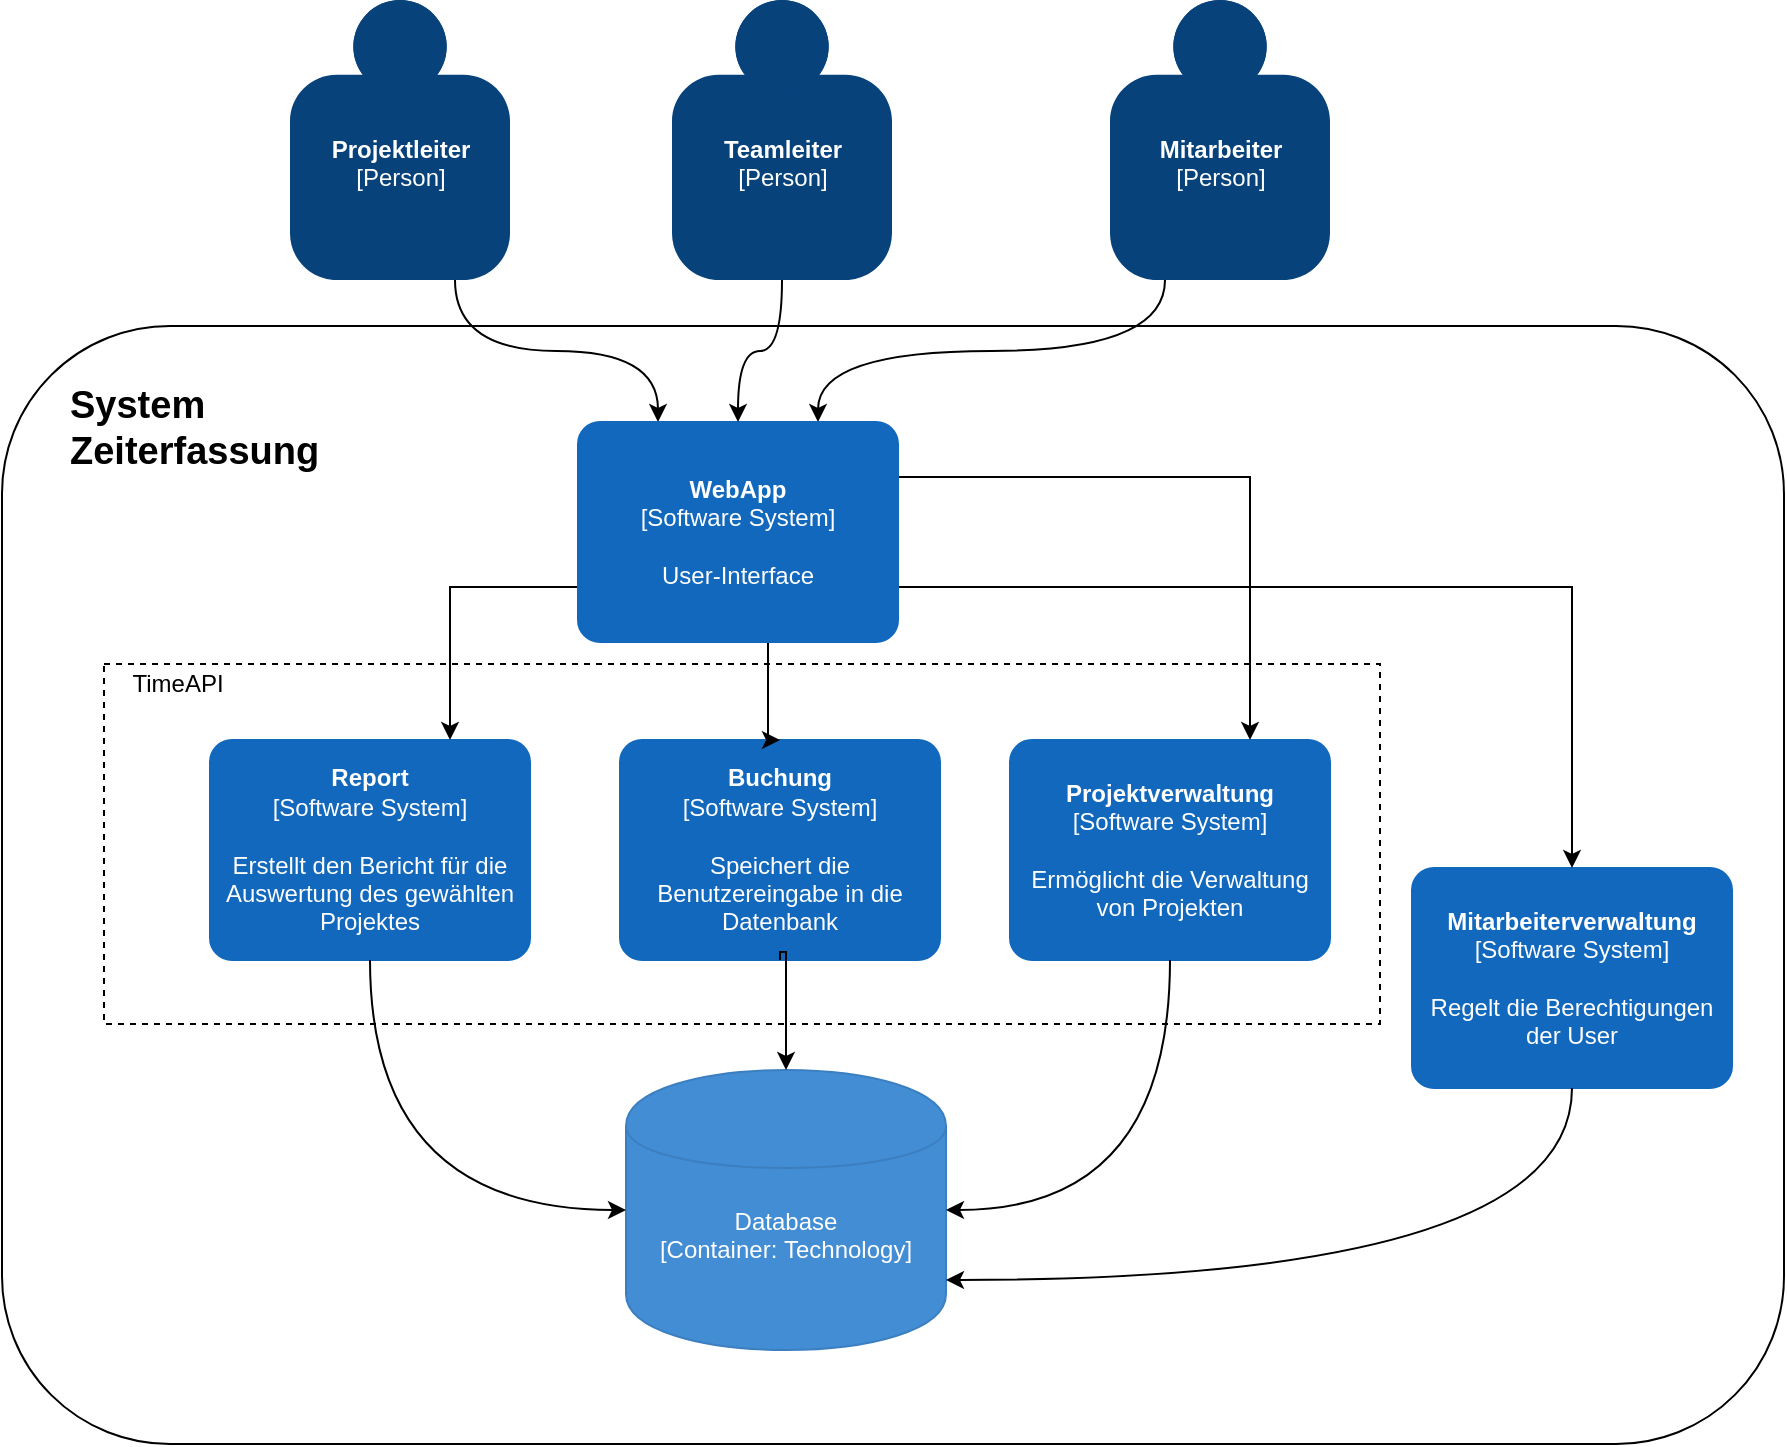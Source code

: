 <mxfile version="14.5.1" type="device" pages="2"><diagram id="5qFD4JpM2goxOqo03bNT" name="Context Diagram"><mxGraphModel dx="1086" dy="966" grid="0" gridSize="10" guides="1" tooltips="1" connect="1" arrows="1" fold="1" page="1" pageScale="1" pageWidth="1169" pageHeight="827" background="none" math="0" shadow="0"><root><mxCell id="0"/><mxCell id="1" parent="0"/><mxCell id="4AjbozqMQPcB2MRHHBZL-32" value="" style="group" parent="1" vertex="1" connectable="0"><mxGeometry x="202" y="194" width="891" height="559" as="geometry"/></mxCell><mxCell id="4AjbozqMQPcB2MRHHBZL-30" value="" style="rounded=1;whiteSpace=wrap;html=1;" parent="4AjbozqMQPcB2MRHHBZL-32" vertex="1"><mxGeometry width="891" height="559" as="geometry"/></mxCell><mxCell id="pLEovjL_CXVnSaONK0cD-3" value="" style="rounded=0;whiteSpace=wrap;html=1;dashed=1;" parent="4AjbozqMQPcB2MRHHBZL-32" vertex="1"><mxGeometry x="51" y="169" width="638" height="180" as="geometry"/></mxCell><mxCell id="4AjbozqMQPcB2MRHHBZL-31" value="System&lt;br&gt;Zeiterfassung" style="text;html=1;strokeColor=none;fillColor=none;align=left;verticalAlign=middle;whiteSpace=wrap;rounded=0;fontSize=19;fontStyle=1" parent="4AjbozqMQPcB2MRHHBZL-32" vertex="1"><mxGeometry x="32" y="41" width="131" height="20" as="geometry"/></mxCell><object placeholders="1" c4Name="Mitarbeiterverwaltung" c4Type="Software System" c4Description="Regelt die Berechtigungen der User" label="&lt;b&gt;%c4Name%&lt;/b&gt;&lt;div&gt;[%c4Type%]&lt;/div&gt;&lt;br&gt;&lt;div&gt;%c4Description%&lt;/div&gt;" id="4AjbozqMQPcB2MRHHBZL-10"><mxCell style="rounded=1;whiteSpace=wrap;html=1;labelBackgroundColor=none;fillColor=#1168BD;fontColor=#ffffff;align=center;arcSize=10;strokeColor=#1168BD;metaEdit=1;metaData={&quot;c4Type&quot;:{&quot;editable&quot;:false}};points=[[0.25,0,0],[0.5,0,0],[0.75,0,0],[1,0.25,0],[1,0.5,0],[1,0.75,0],[0.75,1,0],[0.5,1,0],[0.25,1,0],[0,0.75,0],[0,0.5,0],[0,0.25,0]];" parent="4AjbozqMQPcB2MRHHBZL-32" vertex="1"><mxGeometry x="705" y="271" width="160" height="110.0" as="geometry"/></mxCell></object><object placeholders="1" c4Name="Projektverwaltung" c4Type="Software System" c4Description="Ermöglicht die Verwaltung von Projekten" label="&lt;b&gt;%c4Name%&lt;/b&gt;&lt;div&gt;[%c4Type%]&lt;/div&gt;&lt;br&gt;&lt;div&gt;%c4Description%&lt;/div&gt;" id="4AjbozqMQPcB2MRHHBZL-24"><mxCell style="rounded=1;whiteSpace=wrap;html=1;labelBackgroundColor=none;fillColor=#1168BD;fontColor=#ffffff;align=center;arcSize=10;strokeColor=#1168BD;metaEdit=1;metaData={&quot;c4Type&quot;:{&quot;editable&quot;:false}};points=[[0.25,0,0],[0.5,0,0],[0.75,0,0],[1,0.25,0],[1,0.5,0],[1,0.75,0],[0.75,1,0],[0.5,1,0],[0.25,1,0],[0,0.75,0],[0,0.5,0],[0,0.25,0]];" parent="4AjbozqMQPcB2MRHHBZL-32" vertex="1"><mxGeometry x="504" y="207" width="160" height="110.0" as="geometry"/></mxCell></object><object placeholders="1" c4Name="Buchung" c4Type="Software System" c4Description="Speichert die Benutzereingabe in die Datenbank" label="&lt;b&gt;%c4Name%&lt;/b&gt;&lt;div&gt;[%c4Type%]&lt;/div&gt;&lt;br&gt;&lt;div&gt;%c4Description%&lt;/div&gt;" id="4AjbozqMQPcB2MRHHBZL-9"><mxCell style="rounded=1;whiteSpace=wrap;html=1;labelBackgroundColor=none;fillColor=#1168BD;fontColor=#ffffff;align=center;arcSize=10;strokeColor=#1168BD;metaEdit=1;metaData={&quot;c4Type&quot;:{&quot;editable&quot;:false}};points=[[0.25,0,0],[0.5,0,0],[0.75,0,0],[1,0.25,0],[1,0.5,0],[1,0.75,0],[0.75,1,0],[0.5,1,0],[0.25,1,0],[0,0.75,0],[0,0.5,0],[0,0.25,0]];" parent="4AjbozqMQPcB2MRHHBZL-32" vertex="1"><mxGeometry x="309" y="207" width="160" height="110.0" as="geometry"/></mxCell></object><object placeholders="1" c4Name="Report" c4Type="Software System" c4Description="Erstellt den Bericht für die Auswertung des gewählten Projektes" label="&lt;b&gt;%c4Name%&lt;/b&gt;&lt;div&gt;[%c4Type%]&lt;/div&gt;&lt;br&gt;&lt;div&gt;%c4Description%&lt;/div&gt;" id="4AjbozqMQPcB2MRHHBZL-14"><mxCell style="rounded=1;whiteSpace=wrap;html=1;labelBackgroundColor=none;fillColor=#1168BD;fontColor=#ffffff;align=center;arcSize=10;strokeColor=#1168BD;metaEdit=1;metaData={&quot;c4Type&quot;:{&quot;editable&quot;:false}};points=[[0.25,0,0],[0.5,0,0],[0.75,0,0],[1,0.25,0],[1,0.5,0],[1,0.75,0],[0.75,1,0],[0.5,1,0],[0.25,1,0],[0,0.75,0],[0,0.5,0],[0,0.25,0]];" parent="4AjbozqMQPcB2MRHHBZL-32" vertex="1"><mxGeometry x="104" y="207" width="160" height="110.0" as="geometry"/></mxCell></object><mxCell id="pLEovjL_CXVnSaONK0cD-4" value="TimeAPI" style="text;html=1;strokeColor=none;fillColor=none;align=center;verticalAlign=middle;whiteSpace=wrap;rounded=0;dashed=1;" parent="4AjbozqMQPcB2MRHHBZL-32" vertex="1"><mxGeometry x="51" y="169" width="74" height="20" as="geometry"/></mxCell><mxCell id="4AjbozqMQPcB2MRHHBZL-16" style="edgeStyle=orthogonalEdgeStyle;orthogonalLoop=1;jettySize=auto;html=1;exitX=0.25;exitY=1;exitDx=0;exitDy=0;exitPerimeter=0;entryX=0.75;entryY=0;entryDx=0;entryDy=0;entryPerimeter=0;curved=1;" parent="1" source="4AjbozqMQPcB2MRHHBZL-5" target="4AjbozqMQPcB2MRHHBZL-11" edge="1"><mxGeometry relative="1" as="geometry"/></mxCell><object placeholders="1" c4Name="Mitarbeiter" c4Type="Person" c4Description="" label="&lt;b&gt;%c4Name%&lt;/b&gt;&lt;div&gt;[%c4Type%]&lt;/div&gt;&lt;br&gt;&lt;div&gt;%c4Description%&lt;/div&gt;" id="4AjbozqMQPcB2MRHHBZL-5"><mxCell style="html=1;dashed=0;whitespace=wrap;fillColor=#08427b;strokeColor=none;fontColor=#ffffff;shape=mxgraph.c4.person;align=center;metaEdit=1;points=[[0.5,0,0],[1,0.5,0],[1,0.75,0],[0.75,1,0],[0.5,1,0],[0.25,1,0],[0,0.75,0],[0,0.5,0]];metaData={&quot;c4Type&quot;:{&quot;editable&quot;:false}};" parent="1" vertex="1"><mxGeometry x="756" y="31" width="110.0" height="140" as="geometry"/></mxCell></object><mxCell id="4AjbozqMQPcB2MRHHBZL-18" style="edgeStyle=orthogonalEdgeStyle;orthogonalLoop=1;jettySize=auto;html=1;exitX=0.75;exitY=1;exitDx=0;exitDy=0;exitPerimeter=0;entryX=0.25;entryY=0;entryDx=0;entryDy=0;entryPerimeter=0;curved=1;" parent="1" source="4AjbozqMQPcB2MRHHBZL-6" target="4AjbozqMQPcB2MRHHBZL-11" edge="1"><mxGeometry relative="1" as="geometry"/></mxCell><object placeholders="1" c4Name="Projektleiter" c4Type="Person" c4Description="" label="&lt;b&gt;%c4Name%&lt;/b&gt;&lt;div&gt;[%c4Type%]&lt;/div&gt;&lt;br&gt;&lt;div&gt;%c4Description%&lt;/div&gt;" id="4AjbozqMQPcB2MRHHBZL-6"><mxCell style="html=1;dashed=0;whitespace=wrap;fillColor=#08427b;strokeColor=none;fontColor=#ffffff;shape=mxgraph.c4.person;align=center;metaEdit=1;points=[[0.5,0,0],[1,0.5,0],[1,0.75,0],[0.75,1,0],[0.5,1,0],[0.25,1,0],[0,0.75,0],[0,0.5,0]];metaData={&quot;c4Type&quot;:{&quot;editable&quot;:false}};" parent="1" vertex="1"><mxGeometry x="346" y="31" width="110.0" height="140" as="geometry"/></mxCell></object><object placeholders="1" c4Type="Database" c4Technology="Technology" c4Description="" label="%c4Type%&lt;div&gt;[Container:&amp;nbsp;%c4Technology%]&lt;/div&gt;&lt;br&gt;&lt;div&gt;%c4Description%&lt;/div&gt;" id="4AjbozqMQPcB2MRHHBZL-7"><mxCell style="shape=cylinder;whiteSpace=wrap;html=1;boundedLbl=1;rounded=0;labelBackgroundColor=none;fillColor=#438DD5;fontSize=12;fontColor=#ffffff;align=center;strokeColor=#3C7FC0;metaEdit=1;points=[[0.5,0,0],[1,0.25,0],[1,0.5,0],[1,0.75,0],[0.5,1,0],[0,0.75,0],[0,0.5,0],[0,0.25,0]];metaData={&quot;c4Type&quot;:{&quot;editable&quot;:false}};" parent="1" vertex="1"><mxGeometry x="514" y="566" width="160" height="140" as="geometry"/></mxCell></object><mxCell id="4AjbozqMQPcB2MRHHBZL-23" style="edgeStyle=orthogonalEdgeStyle;orthogonalLoop=1;jettySize=auto;html=1;exitX=0.5;exitY=1;exitDx=0;exitDy=0;exitPerimeter=0;rounded=0;" parent="1" source="4AjbozqMQPcB2MRHHBZL-9" target="4AjbozqMQPcB2MRHHBZL-7" edge="1"><mxGeometry relative="1" as="geometry"><Array as="points"><mxPoint x="594" y="507"/></Array></mxGeometry></mxCell><mxCell id="4AjbozqMQPcB2MRHHBZL-19" style="edgeStyle=orthogonalEdgeStyle;rounded=0;orthogonalLoop=1;jettySize=auto;html=1;exitX=0;exitY=0.75;exitDx=0;exitDy=0;exitPerimeter=0;entryX=0.75;entryY=0;entryDx=0;entryDy=0;entryPerimeter=0;" parent="1" source="4AjbozqMQPcB2MRHHBZL-11" target="4AjbozqMQPcB2MRHHBZL-14" edge="1"><mxGeometry relative="1" as="geometry"/></mxCell><mxCell id="4AjbozqMQPcB2MRHHBZL-20" style="edgeStyle=orthogonalEdgeStyle;rounded=0;orthogonalLoop=1;jettySize=auto;html=1;exitX=0.5;exitY=1;exitDx=0;exitDy=0;exitPerimeter=0;entryX=0.5;entryY=0;entryDx=0;entryDy=0;entryPerimeter=0;" parent="1" source="4AjbozqMQPcB2MRHHBZL-11" target="4AjbozqMQPcB2MRHHBZL-9" edge="1"><mxGeometry relative="1" as="geometry"><Array as="points"><mxPoint x="585" y="352"/></Array></mxGeometry></mxCell><mxCell id="4AjbozqMQPcB2MRHHBZL-21" style="edgeStyle=orthogonalEdgeStyle;rounded=0;orthogonalLoop=1;jettySize=auto;html=1;exitX=1;exitY=0.75;exitDx=0;exitDy=0;exitPerimeter=0;entryX=0.5;entryY=0;entryDx=0;entryDy=0;entryPerimeter=0;" parent="1" source="4AjbozqMQPcB2MRHHBZL-11" target="4AjbozqMQPcB2MRHHBZL-10" edge="1"><mxGeometry relative="1" as="geometry"/></mxCell><mxCell id="4AjbozqMQPcB2MRHHBZL-26" style="edgeStyle=orthogonalEdgeStyle;rounded=0;orthogonalLoop=1;jettySize=auto;html=1;exitX=1;exitY=0.25;exitDx=0;exitDy=0;exitPerimeter=0;entryX=0.75;entryY=0;entryDx=0;entryDy=0;entryPerimeter=0;" parent="1" source="4AjbozqMQPcB2MRHHBZL-11" target="4AjbozqMQPcB2MRHHBZL-24" edge="1"><mxGeometry relative="1" as="geometry"/></mxCell><object placeholders="1" c4Name="WebApp" c4Type="Software System" c4Description="User-Interface" label="&lt;b&gt;%c4Name%&lt;/b&gt;&lt;div&gt;[%c4Type%]&lt;/div&gt;&lt;br&gt;&lt;div&gt;%c4Description%&lt;/div&gt;" id="4AjbozqMQPcB2MRHHBZL-11"><mxCell style="rounded=1;whiteSpace=wrap;html=1;labelBackgroundColor=none;fillColor=#1168BD;fontColor=#ffffff;align=center;arcSize=10;strokeColor=#1168BD;metaEdit=1;metaData={&quot;c4Type&quot;:{&quot;editable&quot;:false}};points=[[0.25,0,0],[0.5,0,0],[0.75,0,0],[1,0.25,0],[1,0.5,0],[1,0.75,0],[0.75,1,0],[0.5,1,0],[0.25,1,0],[0,0.75,0],[0,0.5,0],[0,0.25,0]];" parent="1" vertex="1"><mxGeometry x="490" y="242" width="160" height="110.0" as="geometry"/></mxCell></object><mxCell id="4AjbozqMQPcB2MRHHBZL-17" style="edgeStyle=orthogonalEdgeStyle;orthogonalLoop=1;jettySize=auto;html=1;exitX=0.5;exitY=1;exitDx=0;exitDy=0;exitPerimeter=0;entryX=0.5;entryY=0;entryDx=0;entryDy=0;entryPerimeter=0;curved=1;" parent="1" source="4AjbozqMQPcB2MRHHBZL-13" target="4AjbozqMQPcB2MRHHBZL-11" edge="1"><mxGeometry relative="1" as="geometry"/></mxCell><object placeholders="1" c4Name="Teamleiter" c4Type="Person" c4Description="" label="&lt;b&gt;%c4Name%&lt;/b&gt;&lt;div&gt;[%c4Type%]&lt;/div&gt;&lt;br&gt;&lt;div&gt;%c4Description%&lt;/div&gt;" id="4AjbozqMQPcB2MRHHBZL-13"><mxCell style="html=1;dashed=0;whitespace=wrap;fillColor=#08427b;strokeColor=none;fontColor=#ffffff;shape=mxgraph.c4.person;align=center;metaEdit=1;points=[[0.5,0,0],[1,0.5,0],[1,0.75,0],[0.75,1,0],[0.5,1,0],[0.25,1,0],[0,0.75,0],[0,0.5,0]];metaData={&quot;c4Type&quot;:{&quot;editable&quot;:false}};" parent="1" vertex="1"><mxGeometry x="537" y="31" width="110.0" height="140" as="geometry"/></mxCell></object><mxCell id="4AjbozqMQPcB2MRHHBZL-22" style="edgeStyle=orthogonalEdgeStyle;curved=1;orthogonalLoop=1;jettySize=auto;html=1;exitX=0.5;exitY=1;exitDx=0;exitDy=0;exitPerimeter=0;entryX=0;entryY=0.5;entryDx=0;entryDy=0;entryPerimeter=0;" parent="1" source="4AjbozqMQPcB2MRHHBZL-14" target="4AjbozqMQPcB2MRHHBZL-7" edge="1"><mxGeometry relative="1" as="geometry"/></mxCell><mxCell id="pLEovjL_CXVnSaONK0cD-1" style="edgeStyle=orthogonalEdgeStyle;curved=1;orthogonalLoop=1;jettySize=auto;html=1;exitX=0.5;exitY=1;exitDx=0;exitDy=0;exitPerimeter=0;entryX=1;entryY=0.5;entryDx=0;entryDy=0;entryPerimeter=0;" parent="1" source="4AjbozqMQPcB2MRHHBZL-24" target="4AjbozqMQPcB2MRHHBZL-7" edge="1"><mxGeometry relative="1" as="geometry"/></mxCell><mxCell id="pLEovjL_CXVnSaONK0cD-2" style="edgeStyle=orthogonalEdgeStyle;curved=1;orthogonalLoop=1;jettySize=auto;html=1;exitX=0.5;exitY=1;exitDx=0;exitDy=0;exitPerimeter=0;entryX=1;entryY=0.75;entryDx=0;entryDy=0;entryPerimeter=0;" parent="1" source="4AjbozqMQPcB2MRHHBZL-10" target="4AjbozqMQPcB2MRHHBZL-7" edge="1"><mxGeometry relative="1" as="geometry"/></mxCell></root></mxGraphModel></diagram><diagram id="czJ3ueDStt_PzBULr8D6" name="Component TimeAPI"><mxGraphModel dx="1086" dy="966" grid="0" gridSize="10" guides="1" tooltips="1" connect="1" arrows="1" fold="1" page="1" pageScale="1" pageWidth="1169" pageHeight="827" math="0" shadow="0"><root><mxCell id="HX8NCZyf33osxFxMne1w-0"/><mxCell id="HX8NCZyf33osxFxMne1w-1" parent="HX8NCZyf33osxFxMne1w-0"/><mxCell id="lBzCFIp2OgfqnTFmpWmb-30" value="" style="rounded=1;whiteSpace=wrap;html=1;dashed=1;" parent="HX8NCZyf33osxFxMne1w-1" vertex="1"><mxGeometry x="80" y="146" width="1026" height="509" as="geometry"/></mxCell><object placeholders="1" c4Type="Database" c4Technology="MySQL" c4Description="Holds information of project and employees" label="%c4Type%&lt;div&gt;[Container:&amp;nbsp;%c4Technology%]&lt;/div&gt;&lt;br&gt;&lt;div&gt;%c4Description%&lt;/div&gt;" id="lBzCFIp2OgfqnTFmpWmb-7"><mxCell style="shape=cylinder;whiteSpace=wrap;html=1;boundedLbl=1;rounded=0;labelBackgroundColor=none;fillColor=#438DD5;fontSize=12;fontColor=#ffffff;align=center;strokeColor=#3C7FC0;metaEdit=1;points=[[0.5,0,0],[1,0.25,0],[1,0.5,0],[1,0.75,0],[0.5,1,0],[0,0.75,0],[0,0.5,0],[0,0.25,0]];metaData={&quot;c4Type&quot;:{&quot;editable&quot;:false}};" parent="HX8NCZyf33osxFxMne1w-1" vertex="1"><mxGeometry x="121" y="670" width="160" height="140" as="geometry"/></mxCell></object><mxCell id="lBzCFIp2OgfqnTFmpWmb-33" style="edgeStyle=orthogonalEdgeStyle;orthogonalLoop=1;jettySize=auto;html=1;exitX=0.5;exitY=1;exitDx=0;exitDy=0;exitPerimeter=0;curved=1;" parent="HX8NCZyf33osxFxMne1w-1" source="lBzCFIp2OgfqnTFmpWmb-16" target="lBzCFIp2OgfqnTFmpWmb-23" edge="1"><mxGeometry relative="1" as="geometry"/></mxCell><mxCell id="Td7ucMdze2ozbZChtVSD-3" value="https" style="edgeLabel;html=1;align=center;verticalAlign=middle;resizable=0;points=[];" parent="lBzCFIp2OgfqnTFmpWmb-33" vertex="1" connectable="0"><mxGeometry x="-0.148" y="-2" relative="1" as="geometry"><mxPoint as="offset"/></mxGeometry></mxCell><mxCell id="lBzCFIp2OgfqnTFmpWmb-38" style="edgeStyle=orthogonalEdgeStyle;curved=1;orthogonalLoop=1;jettySize=auto;html=1;exitX=1;exitY=0.25;exitDx=0;exitDy=0;exitPerimeter=0;" parent="HX8NCZyf33osxFxMne1w-1" source="lBzCFIp2OgfqnTFmpWmb-16" target="lBzCFIp2OgfqnTFmpWmb-25" edge="1"><mxGeometry relative="1" as="geometry"/></mxCell><mxCell id="lBzCFIp2OgfqnTFmpWmb-39" style="edgeStyle=orthogonalEdgeStyle;curved=1;orthogonalLoop=1;jettySize=auto;html=1;exitX=0.5;exitY=1;exitDx=0;exitDy=0;exitPerimeter=0;" parent="HX8NCZyf33osxFxMne1w-1" source="lBzCFIp2OgfqnTFmpWmb-16" target="lBzCFIp2OgfqnTFmpWmb-27" edge="1"><mxGeometry relative="1" as="geometry"/></mxCell><mxCell id="Td7ucMdze2ozbZChtVSD-4" value="https" style="edgeLabel;html=1;align=center;verticalAlign=middle;resizable=0;points=[];" parent="lBzCFIp2OgfqnTFmpWmb-39" vertex="1" connectable="0"><mxGeometry x="0.313" y="9" relative="1" as="geometry"><mxPoint as="offset"/></mxGeometry></mxCell><object placeholders="1" c4Name="WebApp" c4Type="Software System" c4Description="User-Interface" label="&lt;b&gt;%c4Name%&lt;/b&gt;&lt;div&gt;[%c4Type%]&lt;/div&gt;&lt;br&gt;&lt;div&gt;%c4Description%&lt;/div&gt;" id="lBzCFIp2OgfqnTFmpWmb-16"><mxCell style="rounded=1;whiteSpace=wrap;html=1;labelBackgroundColor=none;fillColor=#1168BD;fontColor=#ffffff;align=center;arcSize=10;strokeColor=#1168BD;metaEdit=1;metaData={&quot;c4Type&quot;:{&quot;editable&quot;:false}};points=[[0.25,0,0],[0.5,0,0],[0.75,0,0],[1,0.25,0],[1,0.5,0],[1,0.75,0],[0.75,1,0],[0.5,1,0],[0.25,1,0],[0,0.75,0],[0,0.5,0],[0,0.25,0]];" parent="HX8NCZyf33osxFxMne1w-1" vertex="1"><mxGeometry x="466" y="16" width="160" height="110.0" as="geometry"/></mxCell></object><mxCell id="lBzCFIp2OgfqnTFmpWmb-36" style="edgeStyle=orthogonalEdgeStyle;curved=1;orthogonalLoop=1;jettySize=auto;html=1;exitX=0.5;exitY=1;exitDx=0;exitDy=0;exitPerimeter=0;entryX=0;entryY=0.5;entryDx=0;entryDy=0;entryPerimeter=0;" parent="HX8NCZyf33osxFxMne1w-1" source="lBzCFIp2OgfqnTFmpWmb-23" target="lBzCFIp2OgfqnTFmpWmb-26" edge="1"><mxGeometry relative="1" as="geometry"/></mxCell><mxCell id="Td7ucMdze2ozbZChtVSD-1" value="https" style="edgeLabel;html=1;align=center;verticalAlign=middle;resizable=0;points=[];" parent="lBzCFIp2OgfqnTFmpWmb-36" vertex="1" connectable="0"><mxGeometry x="0.074" y="35" relative="1" as="geometry"><mxPoint as="offset"/></mxGeometry></mxCell><object placeholders="1" c4Name="Project Controller" c4Type="Component" c4Technology="php" c4Description="Allows to create and access projects" label="&lt;b&gt;%c4Name%&lt;/b&gt;&lt;div&gt;[%c4Type%: %c4Technology%]&lt;/div&gt;&lt;br&gt;&lt;div&gt;%c4Description%&lt;/div&gt;" id="lBzCFIp2OgfqnTFmpWmb-23"><mxCell style="rounded=1;whiteSpace=wrap;html=1;labelBackgroundColor=none;fillColor=#85BBF0;fontColor=#ffffff;align=center;arcSize=10;strokeColor=#78A8D8;metaEdit=1;metaData={&quot;c4Type&quot;:{&quot;editable&quot;:false}};points=[[0.25,0,0],[0.5,0,0],[0.75,0,0],[1,0.25,0],[1,0.5,0],[1,0.75,0],[0.75,1,0],[0.5,1,0],[0.25,1,0],[0,0.75,0],[0,0.5,0],[0,0.25,0]];" parent="HX8NCZyf33osxFxMne1w-1" vertex="1"><mxGeometry x="201" y="327" width="160" height="110.0" as="geometry"/></mxCell></object><object placeholders="1" c4Name="Sing in Service" c4Type="Component" c4Technology="Auth0" c4Description="Sing in Service: Allows the user to the secret spaces" label="&lt;b&gt;%c4Name%&lt;/b&gt;&lt;div&gt;[%c4Type%: %c4Technology%]&lt;/div&gt;&lt;br&gt;&lt;div&gt;%c4Description%&lt;/div&gt;" id="lBzCFIp2OgfqnTFmpWmb-25"><mxCell style="rounded=1;whiteSpace=wrap;html=1;labelBackgroundColor=none;fillColor=#85BBF0;fontColor=#ffffff;align=center;arcSize=10;strokeColor=#78A8D8;metaEdit=1;metaData={&quot;c4Type&quot;:{&quot;editable&quot;:false}};points=[[0.25,0,0],[0.5,0,0],[0.75,0,0],[1,0.25,0],[1,0.5,0],[1,0.75,0],[0.75,1,0],[0.5,1,0],[0.25,1,0],[0,0.75,0],[0,0.5,0],[0,0.25,0]];" parent="HX8NCZyf33osxFxMne1w-1" vertex="1"><mxGeometry x="843" y="160" width="160" height="110.0" as="geometry"/></mxCell></object><mxCell id="lBzCFIp2OgfqnTFmpWmb-37" style="edgeStyle=orthogonalEdgeStyle;curved=1;orthogonalLoop=1;jettySize=auto;html=1;exitX=0.5;exitY=1;exitDx=0;exitDy=0;exitPerimeter=0;entryX=1.006;entryY=0.579;entryDx=0;entryDy=0;entryPerimeter=0;" parent="HX8NCZyf33osxFxMne1w-1" source="lBzCFIp2OgfqnTFmpWmb-26" target="lBzCFIp2OgfqnTFmpWmb-7" edge="1"><mxGeometry relative="1" as="geometry"/></mxCell><mxCell id="Td7ucMdze2ozbZChtVSD-0" value="https/PDO" style="edgeLabel;html=1;align=center;verticalAlign=middle;resizable=0;points=[];" parent="lBzCFIp2OgfqnTFmpWmb-37" vertex="1" connectable="0"><mxGeometry x="0.27" y="-12" relative="1" as="geometry"><mxPoint as="offset"/></mxGeometry></mxCell><object placeholders="1" c4Name="Database Controller" c4Type="Component" c4Technology="php" c4Description="Makes data persistent and connect to stored data" label="&lt;b&gt;%c4Name%&lt;/b&gt;&lt;div&gt;[%c4Type%: %c4Technology%]&lt;/div&gt;&lt;br&gt;&lt;div&gt;%c4Description%&lt;/div&gt;" id="lBzCFIp2OgfqnTFmpWmb-26"><mxCell style="rounded=1;whiteSpace=wrap;html=1;labelBackgroundColor=none;fillColor=#85BBF0;fontColor=#ffffff;align=center;arcSize=10;strokeColor=#78A8D8;metaEdit=1;metaData={&quot;c4Type&quot;:{&quot;editable&quot;:false}};points=[[0.25,0,0],[0.5,0,0],[0.75,0,0],[1,0.25,0],[1,0.5,0],[1,0.75,0],[0.75,1,0],[0.5,1,0],[0.25,1,0],[0,0.75,0],[0,0.5,0],[0,0.25,0]];" parent="HX8NCZyf33osxFxMne1w-1" vertex="1"><mxGeometry x="475" y="514" width="160" height="110.0" as="geometry"/></mxCell></object><mxCell id="lBzCFIp2OgfqnTFmpWmb-40" style="edgeStyle=orthogonalEdgeStyle;curved=1;orthogonalLoop=1;jettySize=auto;html=1;exitX=0.5;exitY=1;exitDx=0;exitDy=0;exitPerimeter=0;" parent="HX8NCZyf33osxFxMne1w-1" source="lBzCFIp2OgfqnTFmpWmb-27" target="lBzCFIp2OgfqnTFmpWmb-26" edge="1"><mxGeometry relative="1" as="geometry"/></mxCell><mxCell id="Td7ucMdze2ozbZChtVSD-2" value="https" style="edgeLabel;html=1;align=center;verticalAlign=middle;resizable=0;points=[];" parent="lBzCFIp2OgfqnTFmpWmb-40" vertex="1" connectable="0"><mxGeometry x="-0.299" y="4" relative="1" as="geometry"><mxPoint y="1" as="offset"/></mxGeometry></mxCell><object placeholders="1" c4Name="Report Controller" c4Type="Component" c4Technology="php" c4Description="Allows to create new reports and access stored ones" label="&lt;b&gt;%c4Name%&lt;/b&gt;&lt;div&gt;[%c4Type%: %c4Technology%]&lt;/div&gt;&lt;br&gt;&lt;div&gt;%c4Description%&lt;/div&gt;" id="lBzCFIp2OgfqnTFmpWmb-27"><mxCell style="rounded=1;whiteSpace=wrap;html=1;labelBackgroundColor=none;fillColor=#85BBF0;fontColor=#ffffff;align=center;arcSize=10;strokeColor=#78A8D8;metaEdit=1;metaData={&quot;c4Type&quot;:{&quot;editable&quot;:false}};points=[[0.25,0,0],[0.5,0,0],[0.75,0,0],[1,0.25,0],[1,0.5,0],[1,0.75,0],[0.75,1,0],[0.5,1,0],[0.25,1,0],[0,0.75,0],[0,0.5,0],[0,0.25,0]];" parent="HX8NCZyf33osxFxMne1w-1" vertex="1"><mxGeometry x="408" y="327" width="160" height="110.0" as="geometry"/></mxCell></object><mxCell id="lBzCFIp2OgfqnTFmpWmb-35" style="edgeStyle=orthogonalEdgeStyle;curved=1;orthogonalLoop=1;jettySize=auto;html=1;exitX=0.5;exitY=0;exitDx=0;exitDy=0;exitPerimeter=0;entryX=1;entryY=0.5;entryDx=0;entryDy=0;entryPerimeter=0;" parent="HX8NCZyf33osxFxMne1w-1" source="lBzCFIp2OgfqnTFmpWmb-29" target="lBzCFIp2OgfqnTFmpWmb-16" edge="1"><mxGeometry relative="1" as="geometry"/></mxCell><mxCell id="Td7ucMdze2ozbZChtVSD-5" value="https/json" style="edgeLabel;html=1;align=center;verticalAlign=middle;resizable=0;points=[];" parent="lBzCFIp2OgfqnTFmpWmb-35" vertex="1" connectable="0"><mxGeometry x="-0.473" y="8" relative="1" as="geometry"><mxPoint as="offset"/></mxGeometry></mxCell><mxCell id="Td7ucMdze2ozbZChtVSD-7" style="edgeStyle=orthogonalEdgeStyle;curved=1;orthogonalLoop=1;jettySize=auto;html=1;exitX=0;exitY=0.5;exitDx=0;exitDy=0;exitPerimeter=0;" parent="HX8NCZyf33osxFxMne1w-1" source="lBzCFIp2OgfqnTFmpWmb-29" target="lBzCFIp2OgfqnTFmpWmb-27" edge="1"><mxGeometry relative="1" as="geometry"/></mxCell><mxCell id="Td7ucMdze2ozbZChtVSD-8" value="https" style="edgeLabel;html=1;align=center;verticalAlign=middle;resizable=0;points=[];" parent="Td7ucMdze2ozbZChtVSD-7" vertex="1" connectable="0"><mxGeometry x="-0.211" y="-2" relative="1" as="geometry"><mxPoint as="offset"/></mxGeometry></mxCell><object placeholders="1" c4Name="Report Service" c4Type="Component" c4Technology="Webtechnologie" c4Description="Allows the user to generate reports and export them" label="&lt;b&gt;%c4Name%&lt;/b&gt;&lt;div&gt;[%c4Type%: %c4Technology%]&lt;/div&gt;&lt;br&gt;&lt;div&gt;%c4Description%&lt;/div&gt;" id="lBzCFIp2OgfqnTFmpWmb-29"><mxCell style="rounded=1;whiteSpace=wrap;html=1;labelBackgroundColor=none;fillColor=#85BBF0;fontColor=#ffffff;align=center;arcSize=10;strokeColor=#78A8D8;metaEdit=1;metaData={&quot;c4Type&quot;:{&quot;editable&quot;:false}};points=[[0.25,0,0],[0.5,0,0],[0.75,0,0],[1,0.25,0],[1,0.5,0],[1,0.75,0],[0.75,1,0],[0.5,1,0],[0.25,1,0],[0,0.75,0],[0,0.5,0],[0,0.25,0]];" parent="HX8NCZyf33osxFxMne1w-1" vertex="1"><mxGeometry x="677" y="327" width="160" height="110.0" as="geometry"/></mxCell></object><mxCell id="Td7ucMdze2ozbZChtVSD-9" value="&lt;font&gt;&lt;span style=&quot;font-size: 17px&quot;&gt;Time API&lt;/span&gt;&lt;br&gt;&lt;div&gt;&lt;font style=&quot;font-size: 13px&quot;&gt;[container]&lt;/font&gt;&lt;/div&gt;&lt;/font&gt;" style="text;html=1;strokeColor=none;fillColor=none;align=center;verticalAlign=middle;whiteSpace=wrap;rounded=0;dashed=1;" parent="HX8NCZyf33osxFxMne1w-1" vertex="1"><mxGeometry x="108" y="179" width="98" height="52" as="geometry"/></mxCell></root></mxGraphModel></diagram></mxfile>